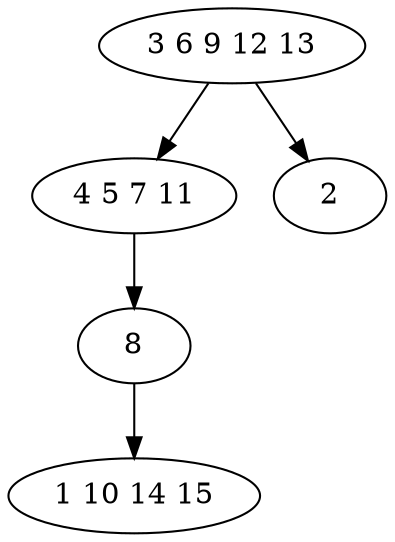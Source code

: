 digraph true_tree {
	"0" -> "1"
	"1" -> "2"
	"0" -> "3"
	"2" -> "4"
	"0" [label="3 6 9 12 13"];
	"1" [label="4 5 7 11"];
	"2" [label="8"];
	"3" [label="2"];
	"4" [label="1 10 14 15"];
}
